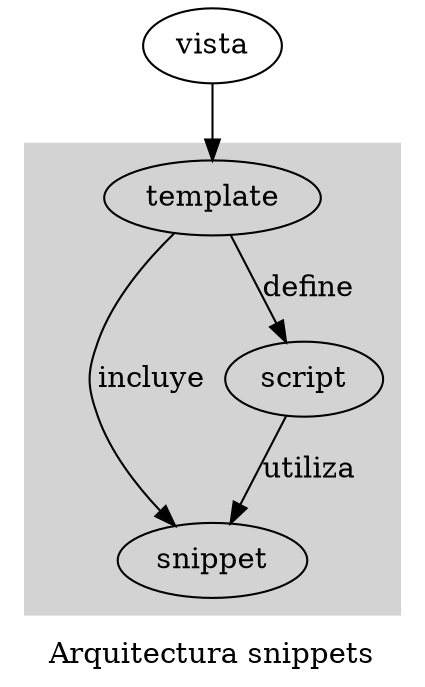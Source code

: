 digraph G {
label="Arquitectura snippets"


vista -> template
	subgraph cluster_templating {
	label=""
	// para marcar barrera arquitectonica
	
	style=filled;
	color=lightgrey;
	
	template -> snippet [label="incluye"]
	template -> script  [label="define"]
	script -> snippet [label="utiliza"]
	}


}
